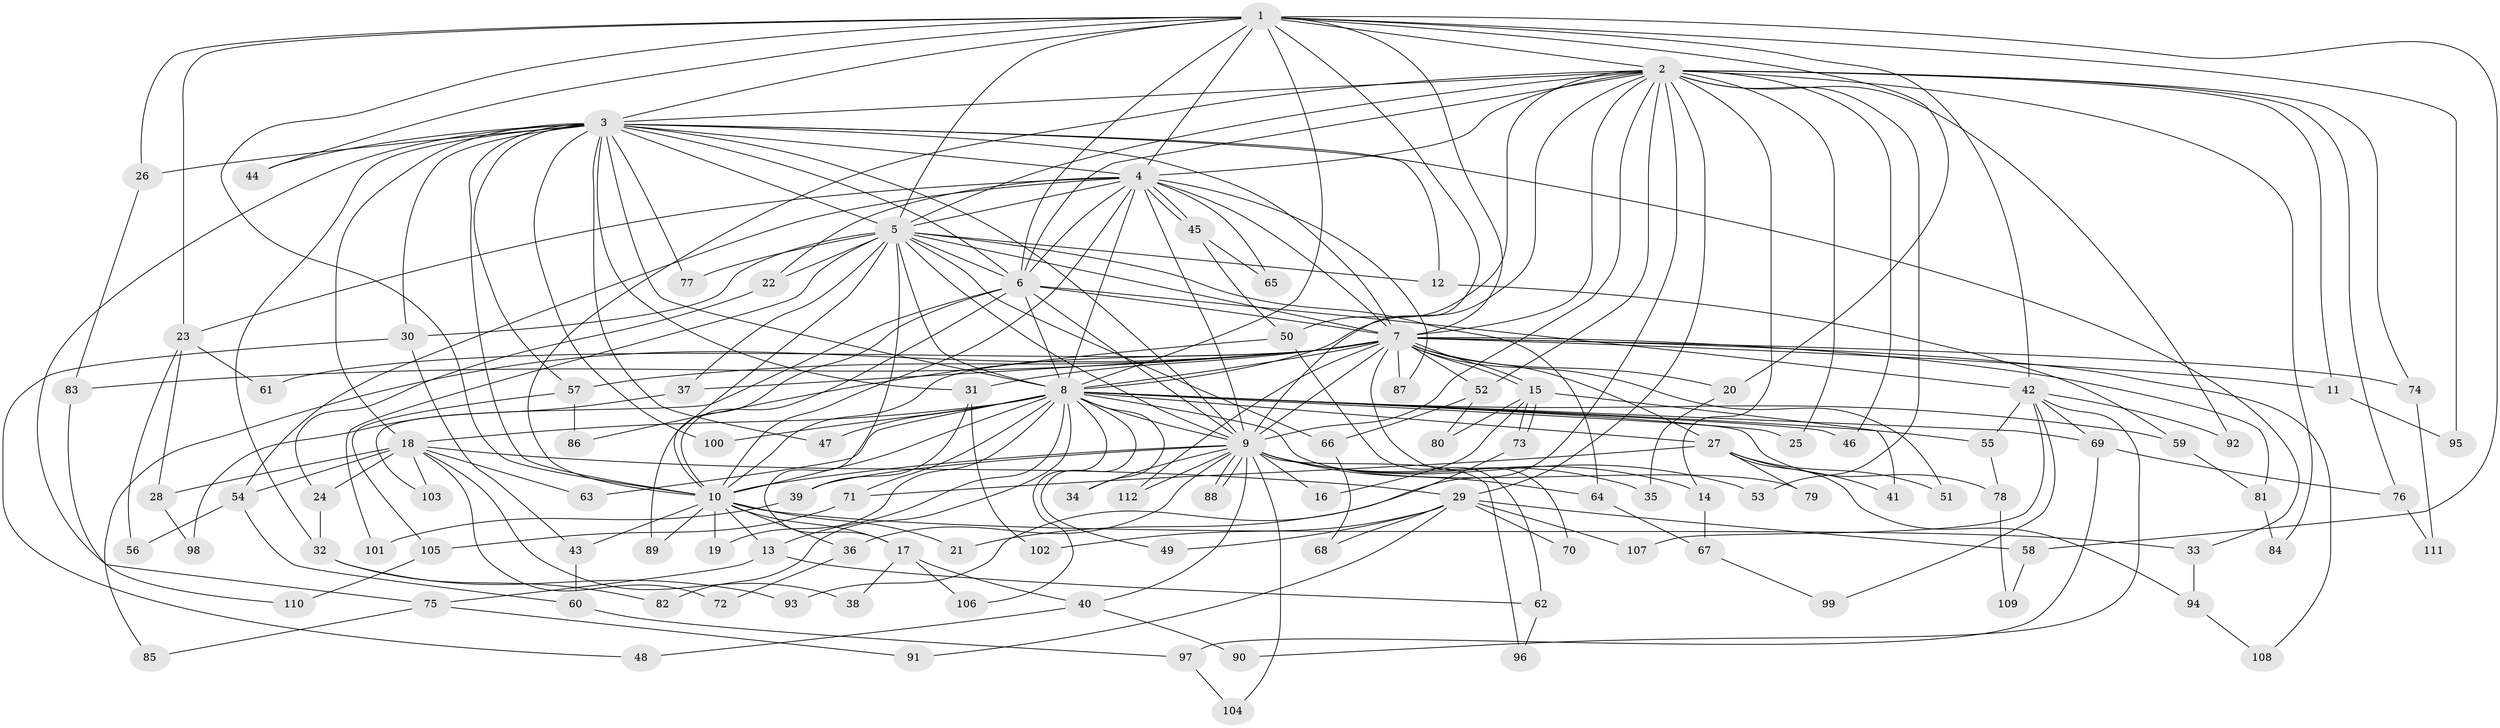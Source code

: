 // Generated by graph-tools (version 1.1) at 2025/25/03/09/25 03:25:37]
// undirected, 112 vertices, 249 edges
graph export_dot {
graph [start="1"]
  node [color=gray90,style=filled];
  1;
  2;
  3;
  4;
  5;
  6;
  7;
  8;
  9;
  10;
  11;
  12;
  13;
  14;
  15;
  16;
  17;
  18;
  19;
  20;
  21;
  22;
  23;
  24;
  25;
  26;
  27;
  28;
  29;
  30;
  31;
  32;
  33;
  34;
  35;
  36;
  37;
  38;
  39;
  40;
  41;
  42;
  43;
  44;
  45;
  46;
  47;
  48;
  49;
  50;
  51;
  52;
  53;
  54;
  55;
  56;
  57;
  58;
  59;
  60;
  61;
  62;
  63;
  64;
  65;
  66;
  67;
  68;
  69;
  70;
  71;
  72;
  73;
  74;
  75;
  76;
  77;
  78;
  79;
  80;
  81;
  82;
  83;
  84;
  85;
  86;
  87;
  88;
  89;
  90;
  91;
  92;
  93;
  94;
  95;
  96;
  97;
  98;
  99;
  100;
  101;
  102;
  103;
  104;
  105;
  106;
  107;
  108;
  109;
  110;
  111;
  112;
  1 -- 2;
  1 -- 3;
  1 -- 4;
  1 -- 5;
  1 -- 6;
  1 -- 7;
  1 -- 8;
  1 -- 9;
  1 -- 10;
  1 -- 20;
  1 -- 23;
  1 -- 26;
  1 -- 42;
  1 -- 44;
  1 -- 58;
  1 -- 95;
  2 -- 3;
  2 -- 4;
  2 -- 5;
  2 -- 6;
  2 -- 7;
  2 -- 8;
  2 -- 9;
  2 -- 10;
  2 -- 11;
  2 -- 14;
  2 -- 21;
  2 -- 25;
  2 -- 29;
  2 -- 46;
  2 -- 50;
  2 -- 52;
  2 -- 53;
  2 -- 74;
  2 -- 76;
  2 -- 84;
  2 -- 92;
  3 -- 4;
  3 -- 5;
  3 -- 6;
  3 -- 7;
  3 -- 8;
  3 -- 9;
  3 -- 10;
  3 -- 12;
  3 -- 18;
  3 -- 26;
  3 -- 30;
  3 -- 31;
  3 -- 32;
  3 -- 33;
  3 -- 44;
  3 -- 47;
  3 -- 57;
  3 -- 75;
  3 -- 77;
  3 -- 100;
  4 -- 5;
  4 -- 6;
  4 -- 7;
  4 -- 8;
  4 -- 9;
  4 -- 10;
  4 -- 22;
  4 -- 23;
  4 -- 45;
  4 -- 45;
  4 -- 54;
  4 -- 65;
  4 -- 87;
  5 -- 6;
  5 -- 7;
  5 -- 8;
  5 -- 9;
  5 -- 10;
  5 -- 12;
  5 -- 17;
  5 -- 22;
  5 -- 30;
  5 -- 37;
  5 -- 64;
  5 -- 66;
  5 -- 77;
  5 -- 101;
  6 -- 7;
  6 -- 8;
  6 -- 9;
  6 -- 10;
  6 -- 42;
  6 -- 89;
  6 -- 103;
  7 -- 8;
  7 -- 9;
  7 -- 10;
  7 -- 11;
  7 -- 15;
  7 -- 15;
  7 -- 20;
  7 -- 27;
  7 -- 31;
  7 -- 37;
  7 -- 51;
  7 -- 52;
  7 -- 57;
  7 -- 61;
  7 -- 70;
  7 -- 74;
  7 -- 81;
  7 -- 83;
  7 -- 85;
  7 -- 87;
  7 -- 108;
  7 -- 112;
  8 -- 9;
  8 -- 10;
  8 -- 13;
  8 -- 18;
  8 -- 19;
  8 -- 25;
  8 -- 27;
  8 -- 34;
  8 -- 46;
  8 -- 47;
  8 -- 49;
  8 -- 55;
  8 -- 59;
  8 -- 63;
  8 -- 69;
  8 -- 71;
  8 -- 78;
  8 -- 79;
  8 -- 82;
  8 -- 100;
  8 -- 106;
  9 -- 10;
  9 -- 14;
  9 -- 16;
  9 -- 34;
  9 -- 35;
  9 -- 36;
  9 -- 39;
  9 -- 40;
  9 -- 53;
  9 -- 64;
  9 -- 88;
  9 -- 88;
  9 -- 96;
  9 -- 104;
  9 -- 112;
  10 -- 13;
  10 -- 17;
  10 -- 19;
  10 -- 21;
  10 -- 33;
  10 -- 36;
  10 -- 43;
  10 -- 89;
  11 -- 95;
  12 -- 59;
  13 -- 62;
  13 -- 75;
  14 -- 67;
  15 -- 16;
  15 -- 41;
  15 -- 73;
  15 -- 73;
  15 -- 80;
  17 -- 38;
  17 -- 40;
  17 -- 106;
  18 -- 24;
  18 -- 28;
  18 -- 29;
  18 -- 38;
  18 -- 54;
  18 -- 63;
  18 -- 72;
  18 -- 103;
  20 -- 35;
  22 -- 24;
  23 -- 28;
  23 -- 56;
  23 -- 61;
  24 -- 32;
  26 -- 83;
  27 -- 41;
  27 -- 51;
  27 -- 71;
  27 -- 79;
  27 -- 94;
  28 -- 98;
  29 -- 49;
  29 -- 58;
  29 -- 68;
  29 -- 70;
  29 -- 91;
  29 -- 102;
  29 -- 107;
  30 -- 43;
  30 -- 48;
  31 -- 39;
  31 -- 102;
  32 -- 82;
  32 -- 93;
  33 -- 94;
  36 -- 72;
  37 -- 98;
  39 -- 101;
  40 -- 48;
  40 -- 90;
  42 -- 55;
  42 -- 69;
  42 -- 90;
  42 -- 92;
  42 -- 99;
  42 -- 107;
  43 -- 60;
  45 -- 50;
  45 -- 65;
  50 -- 62;
  50 -- 86;
  52 -- 66;
  52 -- 80;
  54 -- 56;
  54 -- 60;
  55 -- 78;
  57 -- 86;
  57 -- 105;
  58 -- 109;
  59 -- 81;
  60 -- 97;
  62 -- 96;
  64 -- 67;
  66 -- 68;
  67 -- 99;
  69 -- 76;
  69 -- 97;
  71 -- 105;
  73 -- 93;
  74 -- 111;
  75 -- 85;
  75 -- 91;
  76 -- 111;
  78 -- 109;
  81 -- 84;
  83 -- 110;
  94 -- 108;
  97 -- 104;
  105 -- 110;
}

